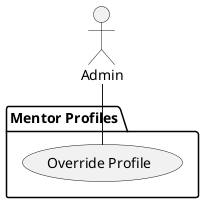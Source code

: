 @startuml OverrideProfile
actor :Admin:
package "Mentor Profiles" {
  (Override Profile) as OverProf
}
Admin -- OverProf
@enduml


# Participating Actors

- Admin

# Preconditions

- The Admin is authenticated

# Flow of Events

1. Then Admin views a Mentor's Profile
2. Then Admin clicks an "Edit Profile" button
3. The system displays a form for editing the Mentor's information
4. Then Admin makes Changes to Mentor's Profile
5. Then Admin clicks a "Save" button
6. The system displays a confirmation message

# Alternative Flow of Events

5a. The Admin clicks a "Cancel" button
6a. The system prompts the Admin if they are sure they want to discard the changes to the Mentor's Profile
7a. The Admin clicks a "Yes" button
8a. The system discards the changes and displays a confirmation message
7b. The Admin clicks a "No" button
8b. The system returns the Admin to the form

# Quality Requirements

- Easy to edit interface, Ensure it is clear that this is not request changes and will write to the profile, shows changes after written
